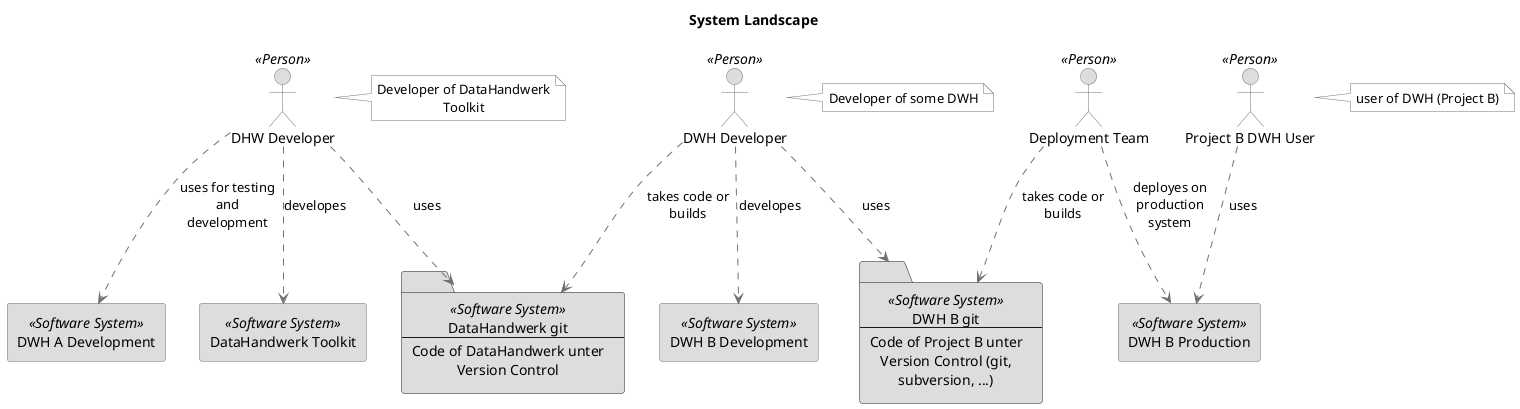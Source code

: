 @startuml(id=SystemLandscape)
title System Landscape

skinparam {
  shadowing false
  arrowColor #707070
  actorBorderColor #707070
  componentBorderColor #707070
  rectangleBorderColor #707070
  noteBackgroundColor #ffffff
  noteBorderColor #707070
  defaultTextAlignment center
  wrapWidth 200
  maxMessageSize 100
}
actor "DHW Developer" <<Person>> as 1 #dddddd
note right of 1
  Developer of DataHandwerk Toolkit
end note
actor "DWH Developer" <<Person>> as 7 #dddddd
note right of 7
  Developer of some DWH
end note
actor "Deployment Team" <<Person>> as 8 #dddddd
actor "Project B DWH User" <<Person>> as 9 #dddddd
note right of 9
  user of DWH (Project B)
end note
rectangle 3 <<Software System>> #dddddd [
  DWH A Development
]
rectangle 10 <<Software System>> #dddddd [
  DWH B Development
]
rectangle 26 <<Software System>> #dddddd [
  DWH B Production
]
folder 28 <<Software System>> #dddddd [
  DWH B git
  --
  Code of Project B unter Version Control (git, subversion, ...)
]
rectangle 2 <<Software System>> #dddddd [
  DataHandwerk Toolkit
]
folder 6 <<Software System>> #dddddd [
  DataHandwerk git
  --
  Code of DataHandwerk unter Version Control
]
1 .[#707070].> 3 : uses for testing and development
1 .[#707070].> 2 : developes
1 .[#707070].> 6 : uses
7 .[#707070].> 10 : developes
7 .[#707070].> 28 : uses
7 .[#707070].> 6 : takes code or builds
8 .[#707070].> 26 : deployes on production system
8 .[#707070].> 28 : takes code or builds
9 .[#707070].> 26 : uses
@enduml